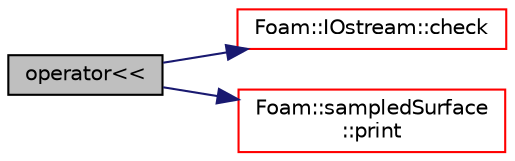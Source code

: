 digraph "operator&lt;&lt;"
{
  bgcolor="transparent";
  edge [fontname="Helvetica",fontsize="10",labelfontname="Helvetica",labelfontsize="10"];
  node [fontname="Helvetica",fontsize="10",shape=record];
  rankdir="LR";
  Node144651 [label="operator\<\<",height=0.2,width=0.4,color="black", fillcolor="grey75", style="filled", fontcolor="black"];
  Node144651 -> Node144652 [color="midnightblue",fontsize="10",style="solid",fontname="Helvetica"];
  Node144652 [label="Foam::IOstream::check",height=0.2,width=0.4,color="red",URL="$a27333.html#a367eb3425fc4e8270e2aa961df8ac8a5",tooltip="Check IOstream status for given operation. "];
  Node144651 -> Node144703 [color="midnightblue",fontsize="10",style="solid",fontname="Helvetica"];
  Node144703 [label="Foam::sampledSurface\l::print",height=0.2,width=0.4,color="red",URL="$a30653.html#aa61247f481294e0822e293753513bd29",tooltip="Write. "];
}
